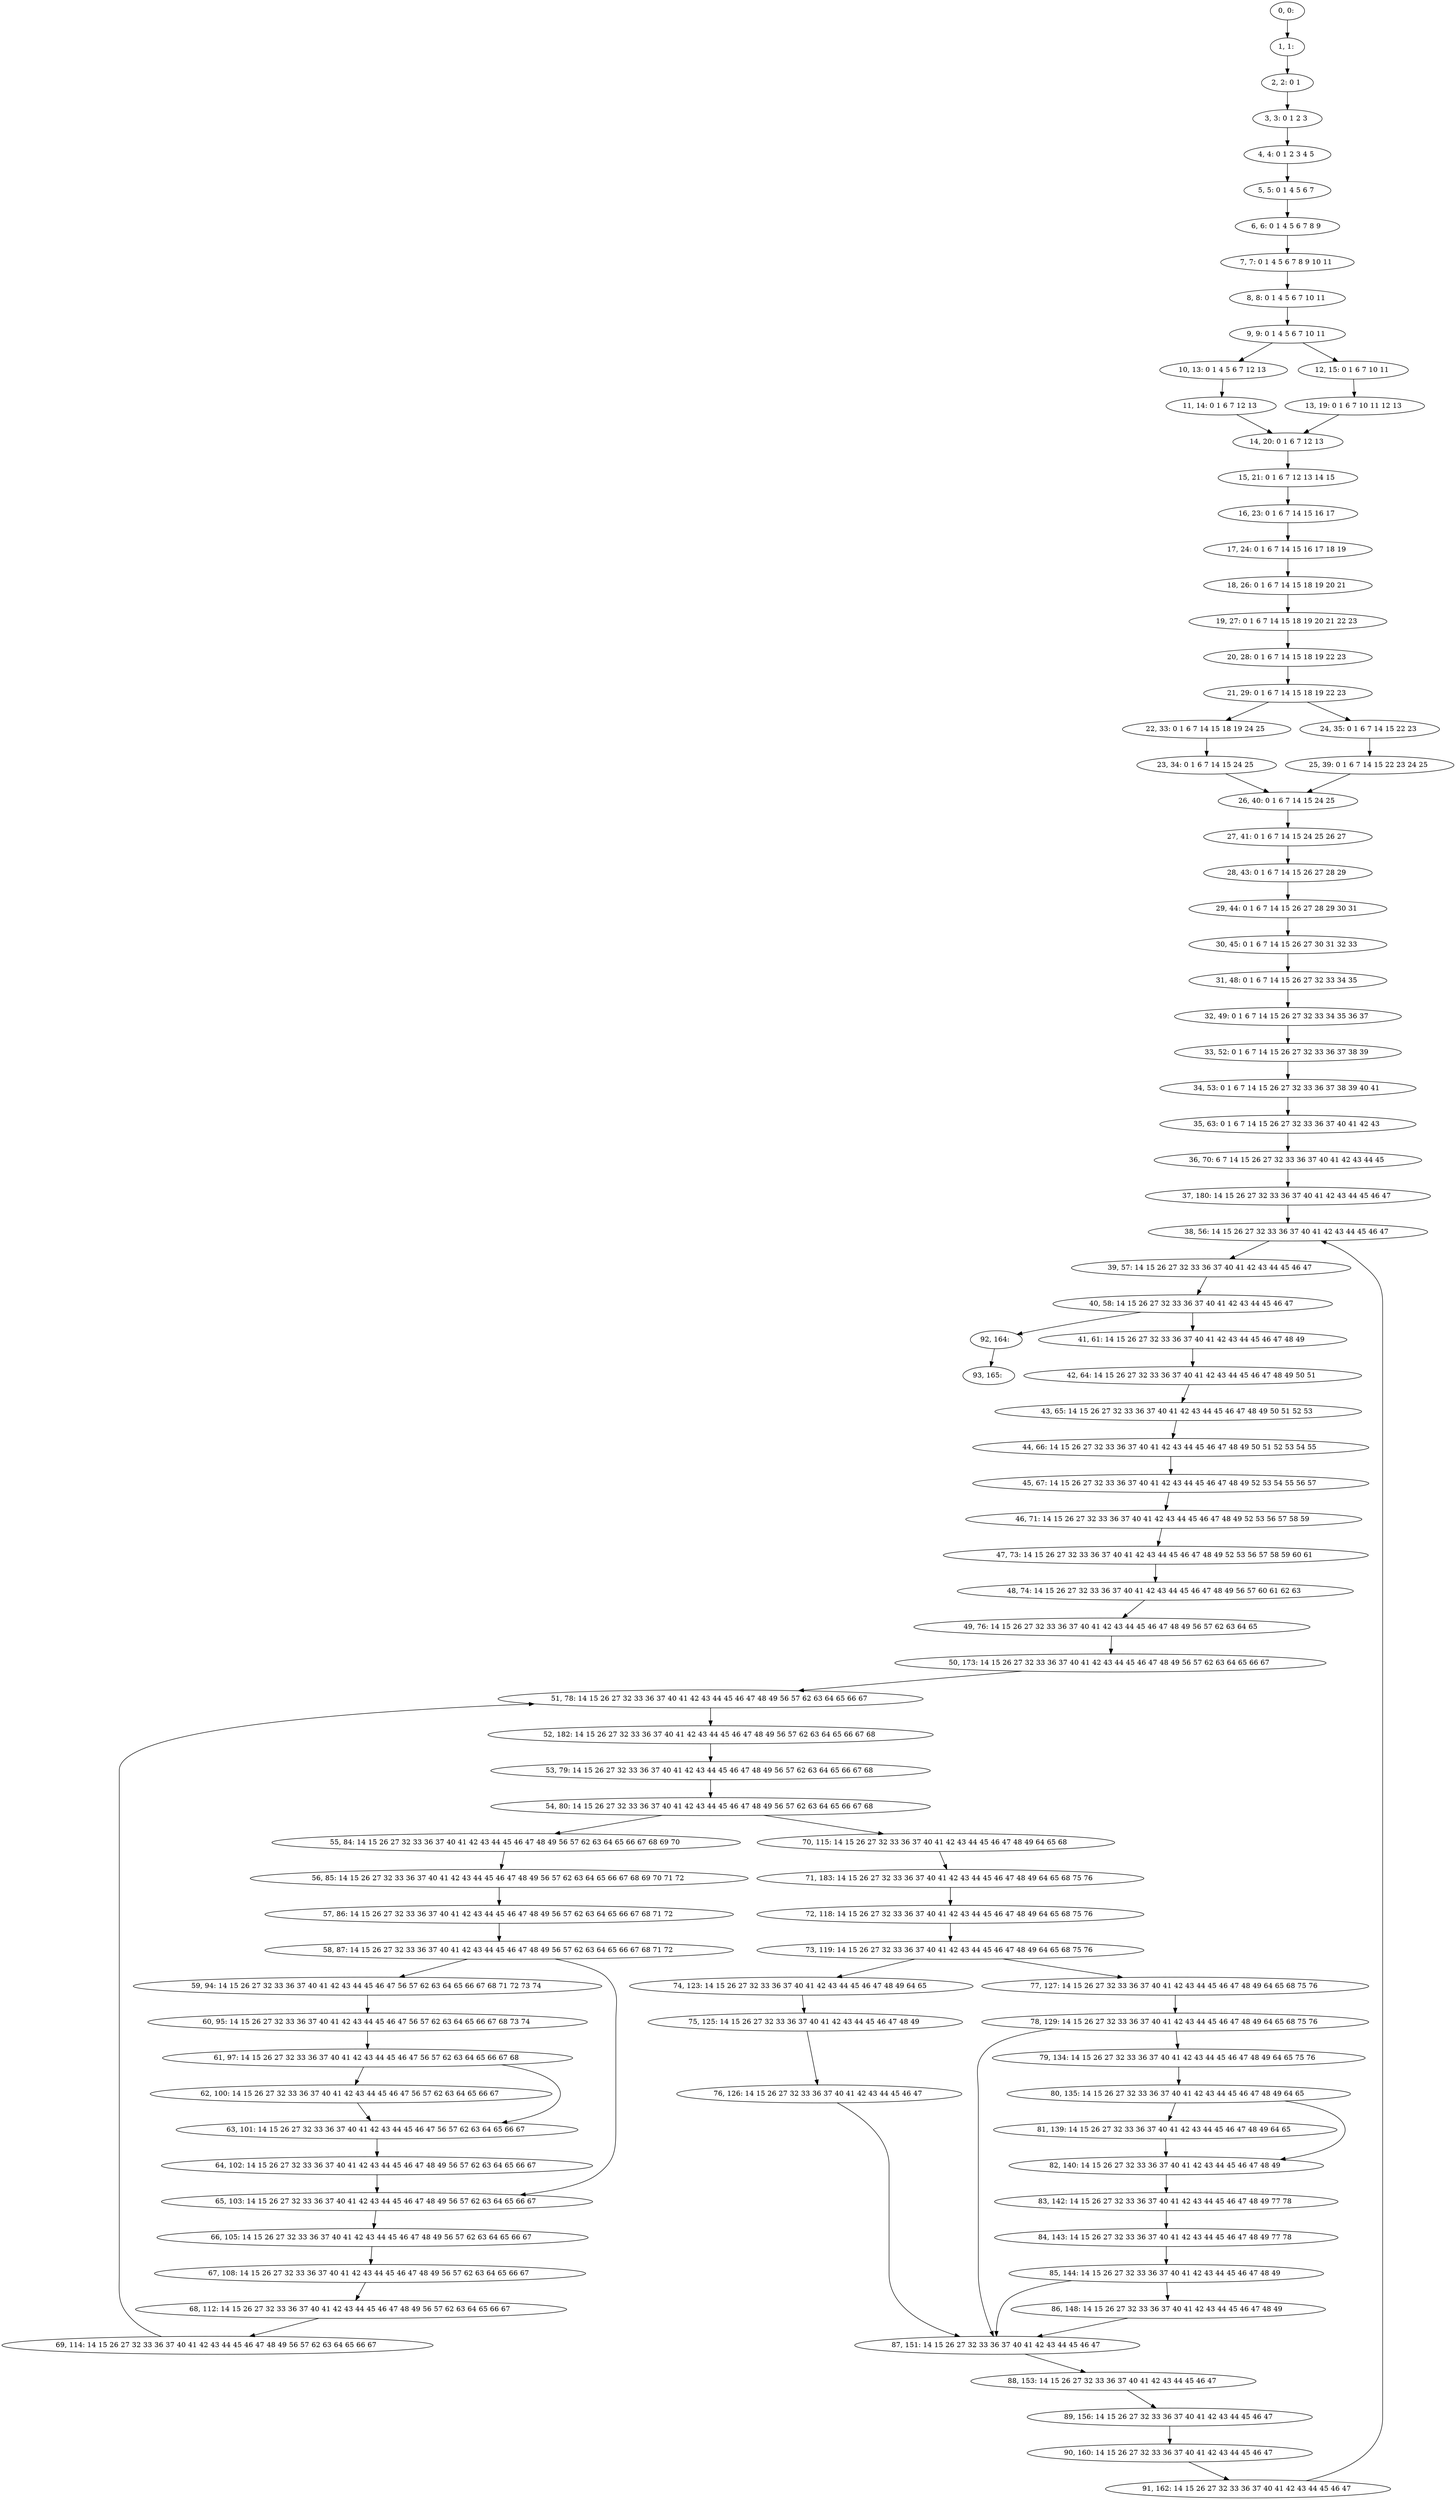 digraph G {
0[label="0, 0: "];
1[label="1, 1: "];
2[label="2, 2: 0 1 "];
3[label="3, 3: 0 1 2 3 "];
4[label="4, 4: 0 1 2 3 4 5 "];
5[label="5, 5: 0 1 4 5 6 7 "];
6[label="6, 6: 0 1 4 5 6 7 8 9 "];
7[label="7, 7: 0 1 4 5 6 7 8 9 10 11 "];
8[label="8, 8: 0 1 4 5 6 7 10 11 "];
9[label="9, 9: 0 1 4 5 6 7 10 11 "];
10[label="10, 13: 0 1 4 5 6 7 12 13 "];
11[label="11, 14: 0 1 6 7 12 13 "];
12[label="12, 15: 0 1 6 7 10 11 "];
13[label="13, 19: 0 1 6 7 10 11 12 13 "];
14[label="14, 20: 0 1 6 7 12 13 "];
15[label="15, 21: 0 1 6 7 12 13 14 15 "];
16[label="16, 23: 0 1 6 7 14 15 16 17 "];
17[label="17, 24: 0 1 6 7 14 15 16 17 18 19 "];
18[label="18, 26: 0 1 6 7 14 15 18 19 20 21 "];
19[label="19, 27: 0 1 6 7 14 15 18 19 20 21 22 23 "];
20[label="20, 28: 0 1 6 7 14 15 18 19 22 23 "];
21[label="21, 29: 0 1 6 7 14 15 18 19 22 23 "];
22[label="22, 33: 0 1 6 7 14 15 18 19 24 25 "];
23[label="23, 34: 0 1 6 7 14 15 24 25 "];
24[label="24, 35: 0 1 6 7 14 15 22 23 "];
25[label="25, 39: 0 1 6 7 14 15 22 23 24 25 "];
26[label="26, 40: 0 1 6 7 14 15 24 25 "];
27[label="27, 41: 0 1 6 7 14 15 24 25 26 27 "];
28[label="28, 43: 0 1 6 7 14 15 26 27 28 29 "];
29[label="29, 44: 0 1 6 7 14 15 26 27 28 29 30 31 "];
30[label="30, 45: 0 1 6 7 14 15 26 27 30 31 32 33 "];
31[label="31, 48: 0 1 6 7 14 15 26 27 32 33 34 35 "];
32[label="32, 49: 0 1 6 7 14 15 26 27 32 33 34 35 36 37 "];
33[label="33, 52: 0 1 6 7 14 15 26 27 32 33 36 37 38 39 "];
34[label="34, 53: 0 1 6 7 14 15 26 27 32 33 36 37 38 39 40 41 "];
35[label="35, 63: 0 1 6 7 14 15 26 27 32 33 36 37 40 41 42 43 "];
36[label="36, 70: 6 7 14 15 26 27 32 33 36 37 40 41 42 43 44 45 "];
37[label="37, 180: 14 15 26 27 32 33 36 37 40 41 42 43 44 45 46 47 "];
38[label="38, 56: 14 15 26 27 32 33 36 37 40 41 42 43 44 45 46 47 "];
39[label="39, 57: 14 15 26 27 32 33 36 37 40 41 42 43 44 45 46 47 "];
40[label="40, 58: 14 15 26 27 32 33 36 37 40 41 42 43 44 45 46 47 "];
41[label="41, 61: 14 15 26 27 32 33 36 37 40 41 42 43 44 45 46 47 48 49 "];
42[label="42, 64: 14 15 26 27 32 33 36 37 40 41 42 43 44 45 46 47 48 49 50 51 "];
43[label="43, 65: 14 15 26 27 32 33 36 37 40 41 42 43 44 45 46 47 48 49 50 51 52 53 "];
44[label="44, 66: 14 15 26 27 32 33 36 37 40 41 42 43 44 45 46 47 48 49 50 51 52 53 54 55 "];
45[label="45, 67: 14 15 26 27 32 33 36 37 40 41 42 43 44 45 46 47 48 49 52 53 54 55 56 57 "];
46[label="46, 71: 14 15 26 27 32 33 36 37 40 41 42 43 44 45 46 47 48 49 52 53 56 57 58 59 "];
47[label="47, 73: 14 15 26 27 32 33 36 37 40 41 42 43 44 45 46 47 48 49 52 53 56 57 58 59 60 61 "];
48[label="48, 74: 14 15 26 27 32 33 36 37 40 41 42 43 44 45 46 47 48 49 56 57 60 61 62 63 "];
49[label="49, 76: 14 15 26 27 32 33 36 37 40 41 42 43 44 45 46 47 48 49 56 57 62 63 64 65 "];
50[label="50, 173: 14 15 26 27 32 33 36 37 40 41 42 43 44 45 46 47 48 49 56 57 62 63 64 65 66 67 "];
51[label="51, 78: 14 15 26 27 32 33 36 37 40 41 42 43 44 45 46 47 48 49 56 57 62 63 64 65 66 67 "];
52[label="52, 182: 14 15 26 27 32 33 36 37 40 41 42 43 44 45 46 47 48 49 56 57 62 63 64 65 66 67 68 "];
53[label="53, 79: 14 15 26 27 32 33 36 37 40 41 42 43 44 45 46 47 48 49 56 57 62 63 64 65 66 67 68 "];
54[label="54, 80: 14 15 26 27 32 33 36 37 40 41 42 43 44 45 46 47 48 49 56 57 62 63 64 65 66 67 68 "];
55[label="55, 84: 14 15 26 27 32 33 36 37 40 41 42 43 44 45 46 47 48 49 56 57 62 63 64 65 66 67 68 69 70 "];
56[label="56, 85: 14 15 26 27 32 33 36 37 40 41 42 43 44 45 46 47 48 49 56 57 62 63 64 65 66 67 68 69 70 71 72 "];
57[label="57, 86: 14 15 26 27 32 33 36 37 40 41 42 43 44 45 46 47 48 49 56 57 62 63 64 65 66 67 68 71 72 "];
58[label="58, 87: 14 15 26 27 32 33 36 37 40 41 42 43 44 45 46 47 48 49 56 57 62 63 64 65 66 67 68 71 72 "];
59[label="59, 94: 14 15 26 27 32 33 36 37 40 41 42 43 44 45 46 47 56 57 62 63 64 65 66 67 68 71 72 73 74 "];
60[label="60, 95: 14 15 26 27 32 33 36 37 40 41 42 43 44 45 46 47 56 57 62 63 64 65 66 67 68 73 74 "];
61[label="61, 97: 14 15 26 27 32 33 36 37 40 41 42 43 44 45 46 47 56 57 62 63 64 65 66 67 68 "];
62[label="62, 100: 14 15 26 27 32 33 36 37 40 41 42 43 44 45 46 47 56 57 62 63 64 65 66 67 "];
63[label="63, 101: 14 15 26 27 32 33 36 37 40 41 42 43 44 45 46 47 56 57 62 63 64 65 66 67 "];
64[label="64, 102: 14 15 26 27 32 33 36 37 40 41 42 43 44 45 46 47 48 49 56 57 62 63 64 65 66 67 "];
65[label="65, 103: 14 15 26 27 32 33 36 37 40 41 42 43 44 45 46 47 48 49 56 57 62 63 64 65 66 67 "];
66[label="66, 105: 14 15 26 27 32 33 36 37 40 41 42 43 44 45 46 47 48 49 56 57 62 63 64 65 66 67 "];
67[label="67, 108: 14 15 26 27 32 33 36 37 40 41 42 43 44 45 46 47 48 49 56 57 62 63 64 65 66 67 "];
68[label="68, 112: 14 15 26 27 32 33 36 37 40 41 42 43 44 45 46 47 48 49 56 57 62 63 64 65 66 67 "];
69[label="69, 114: 14 15 26 27 32 33 36 37 40 41 42 43 44 45 46 47 48 49 56 57 62 63 64 65 66 67 "];
70[label="70, 115: 14 15 26 27 32 33 36 37 40 41 42 43 44 45 46 47 48 49 64 65 68 "];
71[label="71, 183: 14 15 26 27 32 33 36 37 40 41 42 43 44 45 46 47 48 49 64 65 68 75 76 "];
72[label="72, 118: 14 15 26 27 32 33 36 37 40 41 42 43 44 45 46 47 48 49 64 65 68 75 76 "];
73[label="73, 119: 14 15 26 27 32 33 36 37 40 41 42 43 44 45 46 47 48 49 64 65 68 75 76 "];
74[label="74, 123: 14 15 26 27 32 33 36 37 40 41 42 43 44 45 46 47 48 49 64 65 "];
75[label="75, 125: 14 15 26 27 32 33 36 37 40 41 42 43 44 45 46 47 48 49 "];
76[label="76, 126: 14 15 26 27 32 33 36 37 40 41 42 43 44 45 46 47 "];
77[label="77, 127: 14 15 26 27 32 33 36 37 40 41 42 43 44 45 46 47 48 49 64 65 68 75 76 "];
78[label="78, 129: 14 15 26 27 32 33 36 37 40 41 42 43 44 45 46 47 48 49 64 65 68 75 76 "];
79[label="79, 134: 14 15 26 27 32 33 36 37 40 41 42 43 44 45 46 47 48 49 64 65 75 76 "];
80[label="80, 135: 14 15 26 27 32 33 36 37 40 41 42 43 44 45 46 47 48 49 64 65 "];
81[label="81, 139: 14 15 26 27 32 33 36 37 40 41 42 43 44 45 46 47 48 49 64 65 "];
82[label="82, 140: 14 15 26 27 32 33 36 37 40 41 42 43 44 45 46 47 48 49 "];
83[label="83, 142: 14 15 26 27 32 33 36 37 40 41 42 43 44 45 46 47 48 49 77 78 "];
84[label="84, 143: 14 15 26 27 32 33 36 37 40 41 42 43 44 45 46 47 48 49 77 78 "];
85[label="85, 144: 14 15 26 27 32 33 36 37 40 41 42 43 44 45 46 47 48 49 "];
86[label="86, 148: 14 15 26 27 32 33 36 37 40 41 42 43 44 45 46 47 48 49 "];
87[label="87, 151: 14 15 26 27 32 33 36 37 40 41 42 43 44 45 46 47 "];
88[label="88, 153: 14 15 26 27 32 33 36 37 40 41 42 43 44 45 46 47 "];
89[label="89, 156: 14 15 26 27 32 33 36 37 40 41 42 43 44 45 46 47 "];
90[label="90, 160: 14 15 26 27 32 33 36 37 40 41 42 43 44 45 46 47 "];
91[label="91, 162: 14 15 26 27 32 33 36 37 40 41 42 43 44 45 46 47 "];
92[label="92, 164: "];
93[label="93, 165: "];
0->1 ;
1->2 ;
2->3 ;
3->4 ;
4->5 ;
5->6 ;
6->7 ;
7->8 ;
8->9 ;
9->10 ;
9->12 ;
10->11 ;
11->14 ;
12->13 ;
13->14 ;
14->15 ;
15->16 ;
16->17 ;
17->18 ;
18->19 ;
19->20 ;
20->21 ;
21->22 ;
21->24 ;
22->23 ;
23->26 ;
24->25 ;
25->26 ;
26->27 ;
27->28 ;
28->29 ;
29->30 ;
30->31 ;
31->32 ;
32->33 ;
33->34 ;
34->35 ;
35->36 ;
36->37 ;
37->38 ;
38->39 ;
39->40 ;
40->41 ;
40->92 ;
41->42 ;
42->43 ;
43->44 ;
44->45 ;
45->46 ;
46->47 ;
47->48 ;
48->49 ;
49->50 ;
50->51 ;
51->52 ;
52->53 ;
53->54 ;
54->55 ;
54->70 ;
55->56 ;
56->57 ;
57->58 ;
58->59 ;
58->65 ;
59->60 ;
60->61 ;
61->62 ;
61->63 ;
62->63 ;
63->64 ;
64->65 ;
65->66 ;
66->67 ;
67->68 ;
68->69 ;
69->51 ;
70->71 ;
71->72 ;
72->73 ;
73->74 ;
73->77 ;
74->75 ;
75->76 ;
76->87 ;
77->78 ;
78->79 ;
78->87 ;
79->80 ;
80->81 ;
80->82 ;
81->82 ;
82->83 ;
83->84 ;
84->85 ;
85->86 ;
85->87 ;
86->87 ;
87->88 ;
88->89 ;
89->90 ;
90->91 ;
91->38 ;
92->93 ;
}
